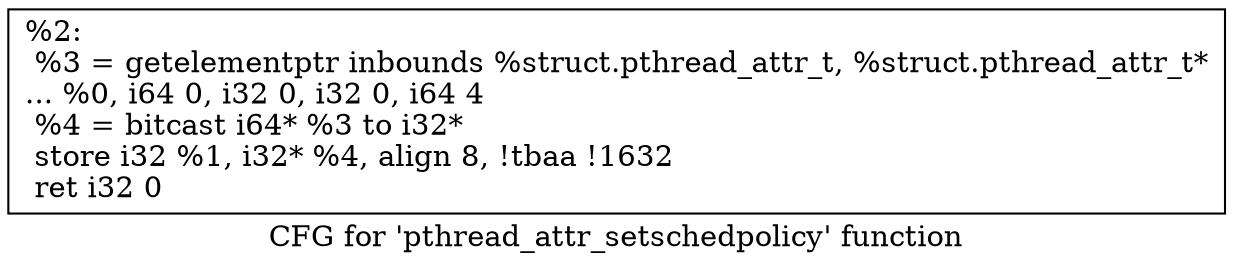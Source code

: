 digraph "CFG for 'pthread_attr_setschedpolicy' function" {
	label="CFG for 'pthread_attr_setschedpolicy' function";

	Node0x1f92640 [shape=record,label="{%2:\l  %3 = getelementptr inbounds %struct.pthread_attr_t, %struct.pthread_attr_t*\l... %0, i64 0, i32 0, i32 0, i64 4\l  %4 = bitcast i64* %3 to i32*\l  store i32 %1, i32* %4, align 8, !tbaa !1632\l  ret i32 0\l}"];
}
